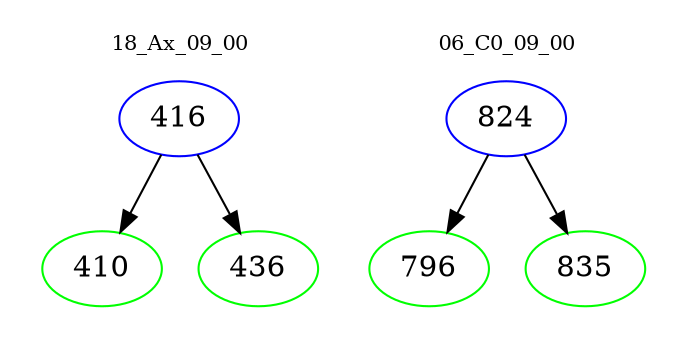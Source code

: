 digraph{
subgraph cluster_0 {
color = white
label = "18_Ax_09_00";
fontsize=10;
T0_416 [label="416", color="blue"]
T0_416 -> T0_410 [color="black"]
T0_410 [label="410", color="green"]
T0_416 -> T0_436 [color="black"]
T0_436 [label="436", color="green"]
}
subgraph cluster_1 {
color = white
label = "06_C0_09_00";
fontsize=10;
T1_824 [label="824", color="blue"]
T1_824 -> T1_796 [color="black"]
T1_796 [label="796", color="green"]
T1_824 -> T1_835 [color="black"]
T1_835 [label="835", color="green"]
}
}
